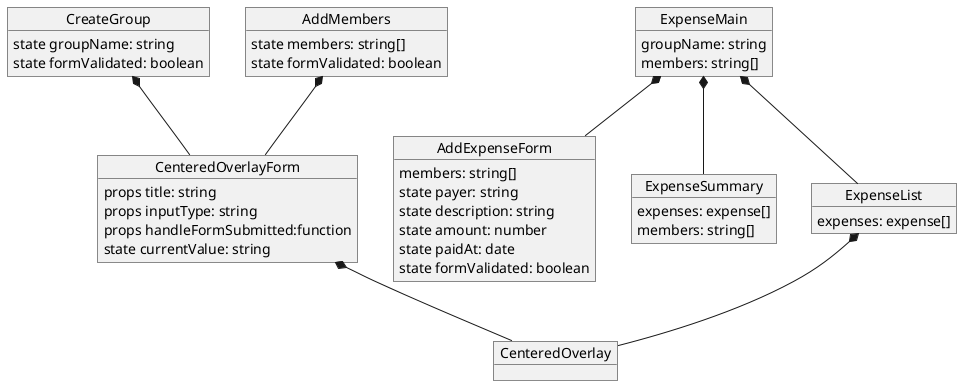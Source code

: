 @startuml

object CreateGroup {
  state groupName: string
  state formValidated: boolean
}
object AddMembers {
  state members: string[]
  state formValidated: boolean
}
object ExpenseMain {
  groupName: string
  members: string[]
}

object CenteredOverlayForm {
  props title: string
  props inputType: string
  props handleFormSubmitted:function

  state currentValue: string
}
object CenteredOverlay


object AddExpenseForm {
  members: string[]

  state payer: string
  state description: string
  state amount: number
  state paidAt: date
  state formValidated: boolean
}
object ExpenseSummary {
  expenses: expense[]
  members: string[]
}
object ExpenseList {
  expenses: expense[]
}

CreateGroup *-- CenteredOverlayForm
AddMembers *-- CenteredOverlayForm
CenteredOverlayForm *-- CenteredOverlay

ExpenseMain *-- AddExpenseForm
ExpenseMain *-- ExpenseSummary
ExpenseMain *-- ExpenseList

ExpenseList *-- CenteredOverlay


@enduml